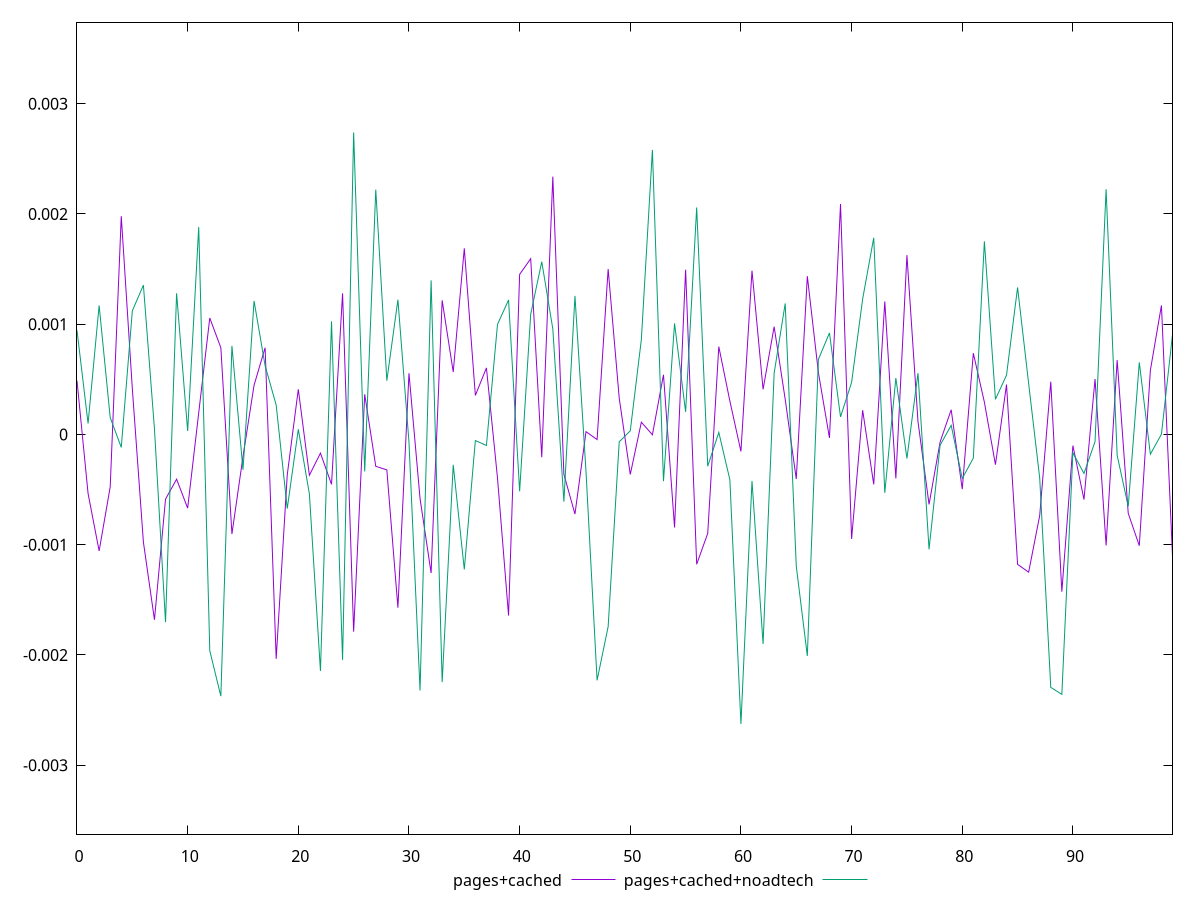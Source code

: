 reset

$pagesCached <<EOF
0 0.00048708341024591024
1 -0.0005360617801874557
2 -0.0010565734216247686
3 -0.00047645598335870396
4 0.0019795741287501746
5 0.0004151503844617538
6 -0.0009761930632087751
7 -0.0016808913654783055
8 -0.0005870488559478976
9 -0.000406010999741494
10 -0.0006682763380085901
11 0.00019619102290243333
12 0.001056177281898132
13 0.0007859894480340712
14 -0.0009032432790922513
15 -0.00020163231845552794
16 0.0004461738728673831
17 0.0007863414671425533
18 -0.002035408783212598
19 -0.00036670889025107787
20 0.0004089089028763726
21 -0.00037033499039722863
22 -0.00016959582093946154
23 -0.0004525871961031754
24 0.0012794681537060366
25 -0.0017894607237263084
26 0.0003639226592782313
27 -0.0002895622576479698
28 -0.00032183309990743827
29 -0.001571699442116832
30 0.0005551185530274999
31 -0.0005806639189322406
32 -0.0012573534325136726
33 0.001215903416062787
34 0.0005659910808445898
35 0.0016879976275510323
36 0.00035388473764138786
37 0.0006035985752551863
38 -0.00039531217984586144
39 -0.0016430329699756593
40 0.0014515202648369718
41 0.0015940463561316836
42 -0.00020676936708920787
43 0.002338124990574144
44 -0.00036100476806435246
45 -0.0007226368580244841
46 0.000025109267791682993
47 -0.000046823870615079163
48 0.0014998803775912333
49 0.0003289502603617428
50 -0.00036287105938744626
51 0.00011086817300511465
52 -0.000003102911248140626
53 0.0005409350247879573
54 -0.000844180127356401
55 0.0014943778370615495
56 -0.00117760067757358
57 -0.0008971783940166988
58 0.0007961362368581568
59 0.00030258901036970767
60 -0.00015428370629206375
61 0.0014852129463117994
62 0.0004089820055943924
63 0.000977041488499355
64 0.000318949861911324
65 -0.0004044369823573235
66 0.0014352096827916932
67 0.0005611355875710143
68 -0.0000316248029826138
69 0.0020903955117660073
70 -0.0009484510589659162
71 0.00021934753693330869
72 -0.0004531512925634458
73 0.0012057248989429748
74 -0.0003995230785362
75 0.0016260952774399804
76 0.00011717063382569118
77 -0.0006348261828064707
78 -0.00006780075074481248
79 0.00022385459723827175
80 -0.000496216389799834
81 0.0007365966249397712
82 0.0002927373076825385
83 -0.00027434433281071143
84 0.00045247484916032476
85 -0.0011785539803337722
86 -0.0012494884583527355
87 -0.0007353831437703828
88 0.00047826763412860075
89 -0.00142599675975626
90 -0.00010160291861678935
91 -0.0005904573754717742
92 0.0005027857288396678
93 -0.001006668688767947
94 0.0006743864340278677
95 -0.0007155441499728804
96 -0.0010094579840871259
97 0.0005809699933654809
98 0.0011699904689941164
99 -0.001102250307445906
EOF

$pagesCachedNoadtech <<EOF
0 0.0009440904850804233
1 0.00009921741597317073
2 0.0011696008879993525
3 0.0001530473938840338
4 -0.0001175101400021944
5 0.001121000950328635
6 0.0013538729372258136
7 0.00004977347876809896
8 -0.0017021667803007107
9 0.0012802209279789644
10 0.00003142618644730425
11 0.0018802234866402104
12 -0.001962445399441733
13 -0.002373801667895696
14 0.0008030839385658012
15 -0.0003208807346406897
16 0.0012108019016052235
17 0.0006233570849890375
18 0.00026588474377900966
19 -0.0006725453546584925
20 0.00004651568268909338
21 -0.0005391151059320759
22 -0.0021452599677431665
23 0.0010253964961774483
24 -0.002045539973305263
25 0.0027380247150075587
26 -0.000335672474934382
27 0.0022200960813733373
28 0.00048762316218766924
29 0.0012219551373509547
30 -0.00006901906249550394
31 -0.0023221394370706804
32 0.001397462915983222
33 -0.0022465160360921428
34 -0.00027564694903133014
35 -0.001224479577529468
36 -0.000055503690071282384
37 -0.0001001954373508784
38 0.0009980327186912123
39 0.0012198970632639138
40 -0.0005158789298242323
41 0.0010899872240471605
42 0.0015668598018188063
43 0.0009563580923856743
44 -0.0006098393469890068
45 0.0012562628084674837
46 -0.0003394801531525271
47 -0.0022304826035471977
48 -0.0017436373477868155
49 -0.0000672124620921843
50 0.000033019943687126466
51 0.00086032915947162
52 0.002580409183748772
53 -0.00042394593056274135
54 0.0010070596394227138
55 0.00020479321897320772
56 0.0020580153826035862
57 -0.0002881207947685293
58 0.000018087981414641186
59 -0.00041072946300610425
60 -0.0026254126698101498
61 -0.0004223203389926794
62 -0.0018999328346484727
63 0.0005552843581170691
64 0.001188093833301991
65 -0.0011942868909584669
66 -0.0020086134315749054
67 0.0006807253076914488
68 0.0009206960731124314
69 0.00015889433280294967
70 0.00047183637059516003
71 0.0012287954198415274
72 0.0017833182246392936
73 -0.0005297071652540907
74 0.0005110039852757583
75 -0.00021813645129502014
76 0.0005557550845393661
77 -0.001042067231959089
78 -0.0000970976183447136
79 0.00008248567384891661
80 -0.00039998284372485035
81 -0.00021435488789378783
82 0.0017508932041746495
83 0.00031828885454822793
84 0.0005375868537315781
85 0.0013327814809310523
86 0.0004612575498730337
87 -0.00039607790297618075
88 -0.0022945423000259794
89 -0.0023576335376001827
90 -0.00016661102261790792
91 -0.00035396372965730284
92 -0.00006551381554651264
93 0.002224221378157431
94 -0.00018962194016531876
95 -0.0006525949195586661
96 0.0006534028837858691
97 -0.00017961956304575477
98 0.0000018947985684303338
99 0.0009048567561987908
EOF

set key outside below
set xrange [0:99]
set yrange [-0.00362541266981015:0.0037380247150075588]
set trange [-0.00362541266981015:0.0037380247150075588]
set terminal svg size 640, 520 enhanced background rgb 'white'
set output "report_00019_2021-02-10T18-14-37.922Z//meta/pScore-difference/comparison/line/1_vs_2.svg"

plot $pagesCached title "pages+cached" with line, \
     $pagesCachedNoadtech title "pages+cached+noadtech" with line

reset
